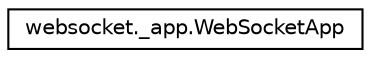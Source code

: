 digraph "Graphical Class Hierarchy"
{
 // LATEX_PDF_SIZE
  edge [fontname="Helvetica",fontsize="10",labelfontname="Helvetica",labelfontsize="10"];
  node [fontname="Helvetica",fontsize="10",shape=record];
  rankdir="LR";
  Node0 [label="websocket._app.WebSocketApp",height=0.2,width=0.4,color="black", fillcolor="white", style="filled",URL="$classwebsocket_1_1__app_1_1WebSocketApp.html",tooltip=" "];
}
